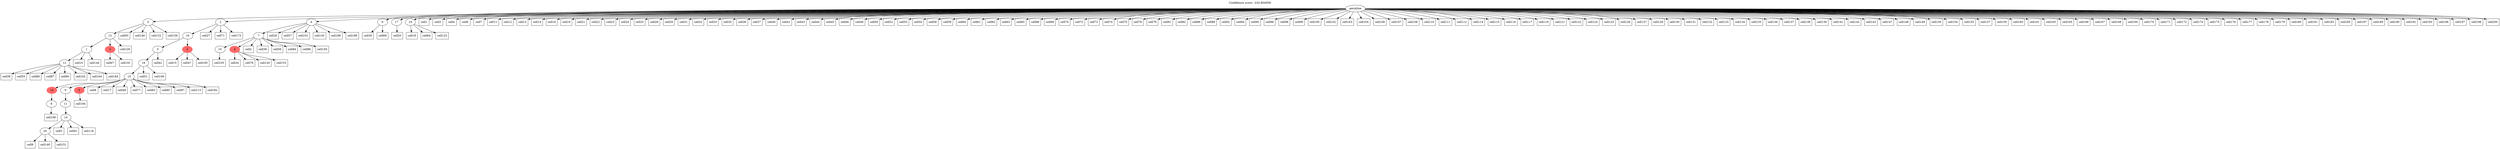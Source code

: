 digraph g {
	"24" -> "25";
	"25" [label="12"];
	"22" -> "23";
	"23" [color=indianred1, style=filled, label="3"];
	"22" -> "24";
	"24" [label="1"];
	"21" -> "22";
	"22" [label="13"];
	"14" -> "15";
	"15" [label="8"];
	"12" -> "13";
	"13" [label="20"];
	"11" -> "12";
	"12" [label="14"];
	"10" -> "11";
	"11" [label="11"];
	"9" -> "10";
	"10" [label="9"];
	"9" -> "14";
	"14" [color=indianred1, style=filled, label="16"];
	"9" -> "16";
	"16" [color=indianred1, style=filled, label="5"];
	"8" -> "9";
	"9" [label="15"];
	"7" -> "8";
	"8" [label="18"];
	"6" -> "7";
	"7" [label="5"];
	"6" -> "17";
	"17" [color=indianred1, style=filled, label="2"];
	"5" -> "6";
	"6" [label="16"];
	"2" -> "3";
	"3" [label="10"];
	"2" -> "4";
	"4" [color=indianred1, style=filled, label="4"];
	"1" -> "2";
	"2" [label="7"];
	"0" -> "1";
	"1" [label="4"];
	"0" -> "5";
	"5" [label="2"];
	"0" -> "18";
	"18" [label="6"];
	"0" -> "19";
	"19" [label="17"];
	"0" -> "20";
	"20" [label="19"];
	"0" -> "21";
	"21" [label="3"];
	"0" [label="germline"];
	"0" -> "cell1";
	"cell1" [shape=box];
	"2" -> "cell2";
	"cell2" [shape=box];
	"0" -> "cell3";
	"cell3" [shape=box];
	"0" -> "cell4";
	"cell4" [shape=box];
	"12" -> "cell5";
	"cell5" [shape=box];
	"0" -> "cell6";
	"cell6" [shape=box];
	"0" -> "cell7";
	"cell7" [shape=box];
	"9" -> "cell8";
	"cell8" [shape=box];
	"13" -> "cell9";
	"cell9" [shape=box];
	"24" -> "cell10";
	"cell10" [shape=box];
	"0" -> "cell11";
	"cell11" [shape=box];
	"0" -> "cell12";
	"cell12" [shape=box];
	"0" -> "cell13";
	"cell13" [shape=box];
	"0" -> "cell14";
	"cell14" [shape=box];
	"17" -> "cell15";
	"cell15" [shape=box];
	"0" -> "cell16";
	"cell16" [shape=box];
	"9" -> "cell17";
	"cell17" [shape=box];
	"20" -> "cell18";
	"cell18" [shape=box];
	"0" -> "cell19";
	"cell19" [shape=box];
	"19" -> "cell20";
	"cell20" [shape=box];
	"0" -> "cell21";
	"cell21" [shape=box];
	"0" -> "cell22";
	"cell22" [shape=box];
	"0" -> "cell23";
	"cell23" [shape=box];
	"0" -> "cell24";
	"cell24" [shape=box];
	"0" -> "cell25";
	"cell25" [shape=box];
	"1" -> "cell26";
	"cell26" [shape=box];
	"5" -> "cell27";
	"cell27" [shape=box];
	"0" -> "cell28";
	"cell28" [shape=box];
	"0" -> "cell29";
	"cell29" [shape=box];
	"18" -> "cell30";
	"cell30" [shape=box];
	"0" -> "cell31";
	"cell31" [shape=box];
	"0" -> "cell32";
	"cell32" [shape=box];
	"0" -> "cell33";
	"cell33" [shape=box];
	"4" -> "cell34";
	"cell34" [shape=box];
	"0" -> "cell35";
	"cell35" [shape=box];
	"0" -> "cell36";
	"cell36" [shape=box];
	"0" -> "cell37";
	"cell37" [shape=box];
	"2" -> "cell38";
	"cell38" [shape=box];
	"25" -> "cell39";
	"cell39" [shape=box];
	"0" -> "cell40";
	"cell40" [shape=box];
	"0" -> "cell41";
	"cell41" [shape=box];
	"7" -> "cell42";
	"cell42" [shape=box];
	"0" -> "cell43";
	"cell43" [shape=box];
	"0" -> "cell44";
	"cell44" [shape=box];
	"0" -> "cell45";
	"cell45" [shape=box];
	"0" -> "cell46";
	"cell46" [shape=box];
	"17" -> "cell47";
	"cell47" [shape=box];
	"9" -> "cell48";
	"cell48" [shape=box];
	"0" -> "cell49";
	"cell49" [shape=box];
	"0" -> "cell50";
	"cell50" [shape=box];
	"8" -> "cell51";
	"cell51" [shape=box];
	"0" -> "cell52";
	"cell52" [shape=box];
	"0" -> "cell53";
	"cell53" [shape=box];
	"0" -> "cell54";
	"cell54" [shape=box];
	"25" -> "cell55";
	"cell55" [shape=box];
	"2" -> "cell56";
	"cell56" [shape=box];
	"1" -> "cell57";
	"cell57" [shape=box];
	"0" -> "cell58";
	"cell58" [shape=box];
	"0" -> "cell59";
	"cell59" [shape=box];
	"0" -> "cell60";
	"cell60" [shape=box];
	"0" -> "cell61";
	"cell61" [shape=box];
	"0" -> "cell62";
	"cell62" [shape=box];
	"0" -> "cell63";
	"cell63" [shape=box];
	"20" -> "cell64";
	"cell64" [shape=box];
	"0" -> "cell65";
	"cell65" [shape=box];
	"0" -> "cell66";
	"cell66" [shape=box];
	"23" -> "cell67";
	"cell67" [shape=box];
	"18" -> "cell68";
	"cell68" [shape=box];
	"0" -> "cell69";
	"cell69" [shape=box];
	"0" -> "cell70";
	"cell70" [shape=box];
	"5" -> "cell71";
	"cell71" [shape=box];
	"0" -> "cell72";
	"cell72" [shape=box];
	"0" -> "cell73";
	"cell73" [shape=box];
	"0" -> "cell74";
	"cell74" [shape=box];
	"0" -> "cell75";
	"cell75" [shape=box];
	"4" -> "cell76";
	"cell76" [shape=box];
	"9" -> "cell77";
	"cell77" [shape=box];
	"0" -> "cell78";
	"cell78" [shape=box];
	"0" -> "cell79";
	"cell79" [shape=box];
	"25" -> "cell80";
	"cell80" [shape=box];
	"0" -> "cell81";
	"cell81" [shape=box];
	"0" -> "cell82";
	"cell82" [shape=box];
	"9" -> "cell83";
	"cell83" [shape=box];
	"2" -> "cell84";
	"cell84" [shape=box];
	"9" -> "cell85";
	"cell85" [shape=box];
	"0" -> "cell86";
	"cell86" [shape=box];
	"25" -> "cell87";
	"cell87" [shape=box];
	"2" -> "cell88";
	"cell88" [shape=box];
	"0" -> "cell89";
	"cell89" [shape=box];
	"25" -> "cell90";
	"cell90" [shape=box];
	"12" -> "cell91";
	"cell91" [shape=box];
	"0" -> "cell92";
	"cell92" [shape=box];
	"21" -> "cell93";
	"cell93" [shape=box];
	"0" -> "cell94";
	"cell94" [shape=box];
	"0" -> "cell95";
	"cell95" [shape=box];
	"0" -> "cell96";
	"cell96" [shape=box];
	"9" -> "cell97";
	"cell97" [shape=box];
	"0" -> "cell98";
	"cell98" [shape=box];
	"0" -> "cell99";
	"cell99" [shape=box];
	"0" -> "cell100";
	"cell100" [shape=box];
	"1" -> "cell101";
	"cell101" [shape=box];
	"0" -> "cell102";
	"cell102" [shape=box];
	"0" -> "cell103";
	"cell103" [shape=box];
	"0" -> "cell104";
	"cell104" [shape=box];
	"3" -> "cell105";
	"cell105" [shape=box];
	"0" -> "cell106";
	"cell106" [shape=box];
	"0" -> "cell107";
	"cell107" [shape=box];
	"0" -> "cell108";
	"cell108" [shape=box];
	"8" -> "cell109";
	"cell109" [shape=box];
	"0" -> "cell110";
	"cell110" [shape=box];
	"0" -> "cell111";
	"cell111" [shape=box];
	"0" -> "cell112";
	"cell112" [shape=box];
	"9" -> "cell113";
	"cell113" [shape=box];
	"0" -> "cell114";
	"cell114" [shape=box];
	"0" -> "cell115";
	"cell115" [shape=box];
	"0" -> "cell116";
	"cell116" [shape=box];
	"0" -> "cell117";
	"cell117" [shape=box];
	"12" -> "cell118";
	"cell118" [shape=box];
	"0" -> "cell119";
	"cell119" [shape=box];
	"4" -> "cell120";
	"cell120" [shape=box];
	"0" -> "cell121";
	"cell121" [shape=box];
	"0" -> "cell122";
	"cell122" [shape=box];
	"20" -> "cell123";
	"cell123" [shape=box];
	"0" -> "cell124";
	"cell124" [shape=box];
	"0" -> "cell125";
	"cell125" [shape=box];
	"0" -> "cell126";
	"cell126" [shape=box];
	"0" -> "cell127";
	"cell127" [shape=box];
	"0" -> "cell128";
	"cell128" [shape=box];
	"22" -> "cell129";
	"cell129" [shape=box];
	"0" -> "cell130";
	"cell130" [shape=box];
	"0" -> "cell131";
	"cell131" [shape=box];
	"0" -> "cell132";
	"cell132" [shape=box];
	"0" -> "cell133";
	"cell133" [shape=box];
	"0" -> "cell134";
	"cell134" [shape=box];
	"0" -> "cell135";
	"cell135" [shape=box];
	"0" -> "cell136";
	"cell136" [shape=box];
	"0" -> "cell137";
	"cell137" [shape=box];
	"0" -> "cell138";
	"cell138" [shape=box];
	"0" -> "cell139";
	"cell139" [shape=box];
	"13" -> "cell140";
	"cell140" [shape=box];
	"0" -> "cell141";
	"cell141" [shape=box];
	"0" -> "cell142";
	"cell142" [shape=box];
	"0" -> "cell143";
	"cell143" [shape=box];
	"24" -> "cell144";
	"cell144" [shape=box];
	"1" -> "cell145";
	"cell145" [shape=box];
	"21" -> "cell146";
	"cell146" [shape=box];
	"0" -> "cell147";
	"cell147" [shape=box];
	"0" -> "cell148";
	"cell148" [shape=box];
	"0" -> "cell149";
	"cell149" [shape=box];
	"0" -> "cell150";
	"cell150" [shape=box];
	"13" -> "cell151";
	"cell151" [shape=box];
	"21" -> "cell152";
	"cell152" [shape=box];
	"4" -> "cell153";
	"cell153" [shape=box];
	"0" -> "cell154";
	"cell154" [shape=box];
	"0" -> "cell155";
	"cell155" [shape=box];
	"2" -> "cell156";
	"cell156" [shape=box];
	"0" -> "cell157";
	"cell157" [shape=box];
	"21" -> "cell158";
	"cell158" [shape=box];
	"0" -> "cell159";
	"cell159" [shape=box];
	"0" -> "cell160";
	"cell160" [shape=box];
	"0" -> "cell161";
	"cell161" [shape=box];
	"25" -> "cell162";
	"cell162" [shape=box];
	"0" -> "cell163";
	"cell163" [shape=box];
	"25" -> "cell164";
	"cell164" [shape=box];
	"0" -> "cell165";
	"cell165" [shape=box];
	"0" -> "cell166";
	"cell166" [shape=box];
	"0" -> "cell167";
	"cell167" [shape=box];
	"0" -> "cell168";
	"cell168" [shape=box];
	"0" -> "cell169";
	"cell169" [shape=box];
	"0" -> "cell170";
	"cell170" [shape=box];
	"0" -> "cell171";
	"cell171" [shape=box];
	"0" -> "cell172";
	"cell172" [shape=box];
	"5" -> "cell173";
	"cell173" [shape=box];
	"0" -> "cell174";
	"cell174" [shape=box];
	"0" -> "cell175";
	"cell175" [shape=box];
	"0" -> "cell176";
	"cell176" [shape=box];
	"0" -> "cell177";
	"cell177" [shape=box];
	"0" -> "cell178";
	"cell178" [shape=box];
	"0" -> "cell179";
	"cell179" [shape=box];
	"0" -> "cell180";
	"cell180" [shape=box];
	"0" -> "cell181";
	"cell181" [shape=box];
	"9" -> "cell182";
	"cell182" [shape=box];
	"0" -> "cell183";
	"cell183" [shape=box];
	"25" -> "cell184";
	"cell184" [shape=box];
	"0" -> "cell185";
	"cell185" [shape=box];
	"1" -> "cell186";
	"cell186" [shape=box];
	"0" -> "cell187";
	"cell187" [shape=box];
	"1" -> "cell188";
	"cell188" [shape=box];
	"0" -> "cell189";
	"cell189" [shape=box];
	"0" -> "cell190";
	"cell190" [shape=box];
	"23" -> "cell191";
	"cell191" [shape=box];
	"0" -> "cell192";
	"cell192" [shape=box];
	"0" -> "cell193";
	"cell193" [shape=box];
	"16" -> "cell194";
	"cell194" [shape=box];
	"17" -> "cell195";
	"cell195" [shape=box];
	"0" -> "cell196";
	"cell196" [shape=box];
	"0" -> "cell197";
	"cell197" [shape=box];
	"0" -> "cell198";
	"cell198" [shape=box];
	"15" -> "cell199";
	"cell199" [shape=box];
	"0" -> "cell200";
	"cell200" [shape=box];
	labelloc="t";
	label="Confidence score: -220.804958";
}
